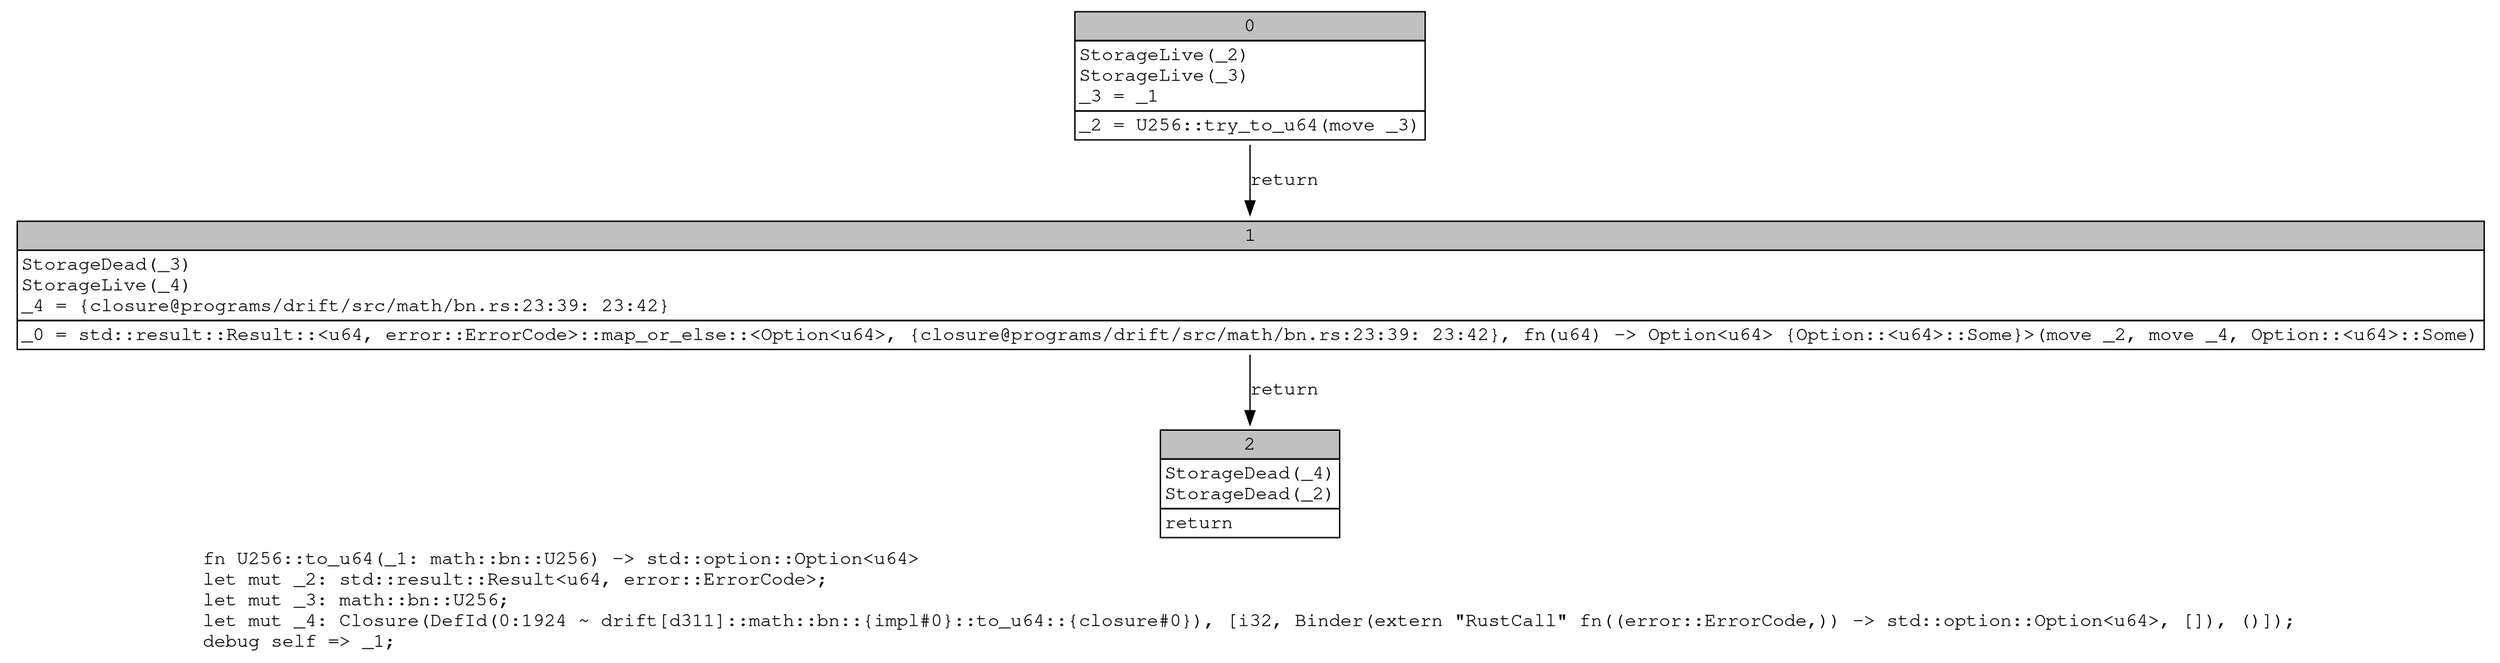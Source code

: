 digraph Mir_0_1923 {
    graph [fontname="Courier, monospace"];
    node [fontname="Courier, monospace"];
    edge [fontname="Courier, monospace"];
    label=<fn U256::to_u64(_1: math::bn::U256) -&gt; std::option::Option&lt;u64&gt;<br align="left"/>let mut _2: std::result::Result&lt;u64, error::ErrorCode&gt;;<br align="left"/>let mut _3: math::bn::U256;<br align="left"/>let mut _4: Closure(DefId(0:1924 ~ drift[d311]::math::bn::{impl#0}::to_u64::{closure#0}), [i32, Binder(extern &quot;RustCall&quot; fn((error::ErrorCode,)) -&gt; std::option::Option&lt;u64&gt;, []), ()]);<br align="left"/>debug self =&gt; _1;<br align="left"/>>;
    bb0__0_1923 [shape="none", label=<<table border="0" cellborder="1" cellspacing="0"><tr><td bgcolor="gray" align="center" colspan="1">0</td></tr><tr><td align="left" balign="left">StorageLive(_2)<br/>StorageLive(_3)<br/>_3 = _1<br/></td></tr><tr><td align="left">_2 = U256::try_to_u64(move _3)</td></tr></table>>];
    bb1__0_1923 [shape="none", label=<<table border="0" cellborder="1" cellspacing="0"><tr><td bgcolor="gray" align="center" colspan="1">1</td></tr><tr><td align="left" balign="left">StorageDead(_3)<br/>StorageLive(_4)<br/>_4 = {closure@programs/drift/src/math/bn.rs:23:39: 23:42}<br/></td></tr><tr><td align="left">_0 = std::result::Result::&lt;u64, error::ErrorCode&gt;::map_or_else::&lt;Option&lt;u64&gt;, {closure@programs/drift/src/math/bn.rs:23:39: 23:42}, fn(u64) -&gt; Option&lt;u64&gt; {Option::&lt;u64&gt;::Some}&gt;(move _2, move _4, Option::&lt;u64&gt;::Some)</td></tr></table>>];
    bb2__0_1923 [shape="none", label=<<table border="0" cellborder="1" cellspacing="0"><tr><td bgcolor="gray" align="center" colspan="1">2</td></tr><tr><td align="left" balign="left">StorageDead(_4)<br/>StorageDead(_2)<br/></td></tr><tr><td align="left">return</td></tr></table>>];
    bb0__0_1923 -> bb1__0_1923 [label="return"];
    bb1__0_1923 -> bb2__0_1923 [label="return"];
}
